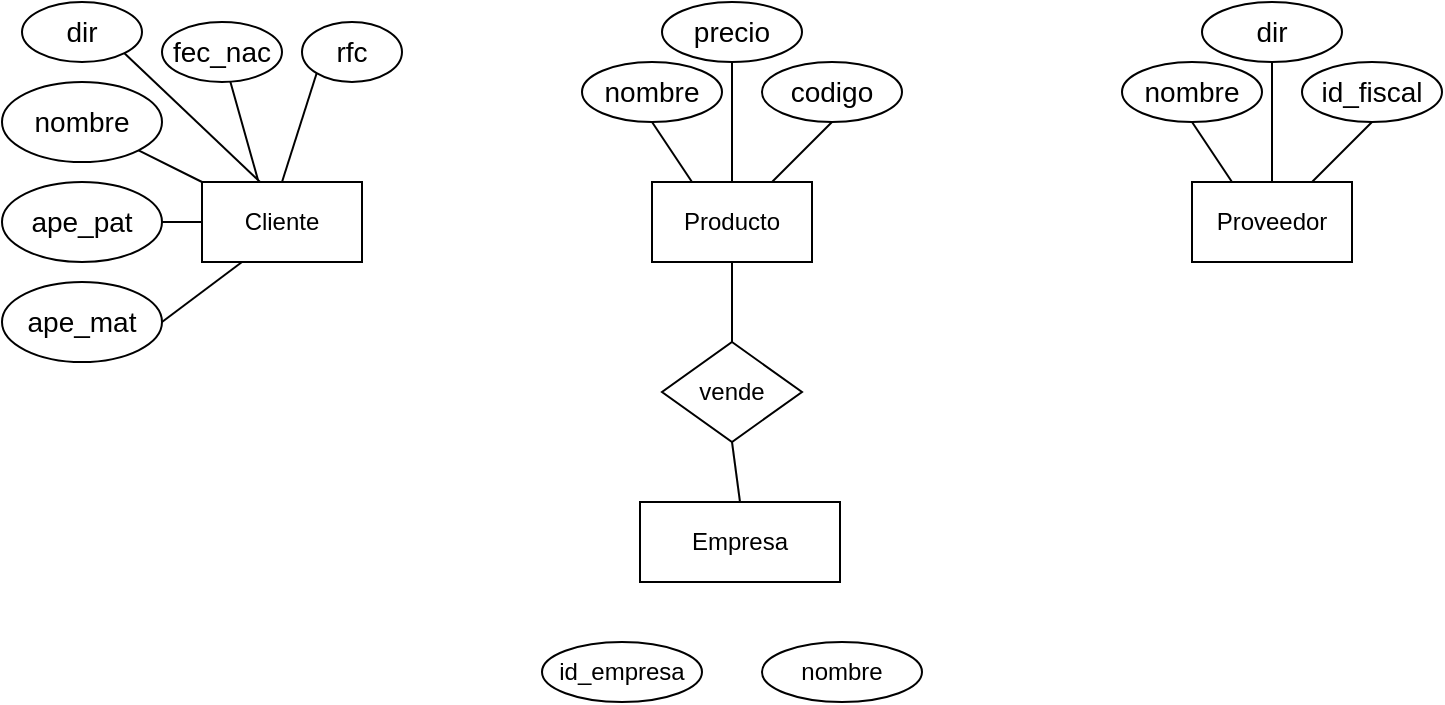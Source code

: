 <mxfile version="13.8.0" type="github">
  <diagram id="mEkVA_a5n-rHj5x5pNbr" name="Page-1">
    <mxGraphModel dx="1102" dy="614" grid="1" gridSize="10" guides="1" tooltips="1" connect="1" arrows="1" fold="1" page="1" pageScale="1" pageWidth="827" pageHeight="1169" math="0" shadow="0">
      <root>
        <mxCell id="0" />
        <mxCell id="1" parent="0" />
        <mxCell id="INvCyW41zS3tFd_5ug0i-1" value="Cliente" style="whiteSpace=wrap;html=1;align=center;" parent="1" vertex="1">
          <mxGeometry x="110" y="280" width="80" height="40" as="geometry" />
        </mxCell>
        <mxCell id="INvCyW41zS3tFd_5ug0i-3" value="rfc" style="ellipse;whiteSpace=wrap;html=1;align=center;fontSize=14;" parent="1" vertex="1">
          <mxGeometry x="160" y="200" width="50" height="30" as="geometry" />
        </mxCell>
        <mxCell id="INvCyW41zS3tFd_5ug0i-4" value="nombre" style="ellipse;whiteSpace=wrap;html=1;align=center;fontSize=14;" parent="1" vertex="1">
          <mxGeometry x="10" y="230" width="80" height="40" as="geometry" />
        </mxCell>
        <mxCell id="INvCyW41zS3tFd_5ug0i-5" value="ape_pat" style="ellipse;whiteSpace=wrap;html=1;align=center;fontSize=14;" parent="1" vertex="1">
          <mxGeometry x="10" y="280" width="80" height="40" as="geometry" />
        </mxCell>
        <mxCell id="INvCyW41zS3tFd_5ug0i-6" value="ape_mat" style="ellipse;whiteSpace=wrap;html=1;align=center;fontSize=14;" parent="1" vertex="1">
          <mxGeometry x="10" y="330" width="80" height="40" as="geometry" />
        </mxCell>
        <mxCell id="INvCyW41zS3tFd_5ug0i-7" value="dir" style="ellipse;whiteSpace=wrap;html=1;align=center;fontSize=14;" parent="1" vertex="1">
          <mxGeometry x="20" y="190" width="60" height="30" as="geometry" />
        </mxCell>
        <mxCell id="INvCyW41zS3tFd_5ug0i-8" value="fec_nac" style="ellipse;whiteSpace=wrap;html=1;align=center;fontSize=14;" parent="1" vertex="1">
          <mxGeometry x="90" y="200" width="60" height="30" as="geometry" />
        </mxCell>
        <mxCell id="INvCyW41zS3tFd_5ug0i-9" value="" style="endArrow=none;html=1;rounded=0;fontSize=14;exitX=1;exitY=0.5;exitDx=0;exitDy=0;entryX=0.25;entryY=1;entryDx=0;entryDy=0;" parent="1" source="INvCyW41zS3tFd_5ug0i-6" target="INvCyW41zS3tFd_5ug0i-1" edge="1">
          <mxGeometry relative="1" as="geometry">
            <mxPoint x="540" y="310" as="sourcePoint" />
            <mxPoint x="330" y="300" as="targetPoint" />
          </mxGeometry>
        </mxCell>
        <mxCell id="INvCyW41zS3tFd_5ug0i-10" value="" style="endArrow=none;html=1;rounded=0;fontSize=14;exitX=0;exitY=1;exitDx=0;exitDy=0;entryX=0.5;entryY=0;entryDx=0;entryDy=0;" parent="1" source="INvCyW41zS3tFd_5ug0i-3" target="INvCyW41zS3tFd_5ug0i-1" edge="1">
          <mxGeometry relative="1" as="geometry">
            <mxPoint x="540" y="310" as="sourcePoint" />
            <mxPoint x="350" y="270" as="targetPoint" />
          </mxGeometry>
        </mxCell>
        <mxCell id="INvCyW41zS3tFd_5ug0i-11" value="" style="endArrow=none;html=1;rounded=0;fontSize=14;entryX=0.35;entryY=-0.025;entryDx=0;entryDy=0;entryPerimeter=0;" parent="1" source="INvCyW41zS3tFd_5ug0i-8" target="INvCyW41zS3tFd_5ug0i-1" edge="1">
          <mxGeometry relative="1" as="geometry">
            <mxPoint x="540" y="310" as="sourcePoint" />
            <mxPoint x="350" y="270" as="targetPoint" />
          </mxGeometry>
        </mxCell>
        <mxCell id="INvCyW41zS3tFd_5ug0i-12" value="" style="endArrow=none;html=1;rounded=0;fontSize=14;exitX=1;exitY=1;exitDx=0;exitDy=0;entryX=0.363;entryY=0;entryDx=0;entryDy=0;entryPerimeter=0;" parent="1" source="INvCyW41zS3tFd_5ug0i-7" target="INvCyW41zS3tFd_5ug0i-1" edge="1">
          <mxGeometry relative="1" as="geometry">
            <mxPoint x="540" y="310" as="sourcePoint" />
            <mxPoint x="350" y="270" as="targetPoint" />
          </mxGeometry>
        </mxCell>
        <mxCell id="INvCyW41zS3tFd_5ug0i-13" value="" style="endArrow=none;html=1;rounded=0;fontSize=14;exitX=1;exitY=1;exitDx=0;exitDy=0;entryX=0;entryY=0;entryDx=0;entryDy=0;" parent="1" source="INvCyW41zS3tFd_5ug0i-4" target="INvCyW41zS3tFd_5ug0i-1" edge="1">
          <mxGeometry relative="1" as="geometry">
            <mxPoint x="540" y="310" as="sourcePoint" />
            <mxPoint x="330" y="270" as="targetPoint" />
          </mxGeometry>
        </mxCell>
        <mxCell id="INvCyW41zS3tFd_5ug0i-14" value="" style="endArrow=none;html=1;rounded=0;fontSize=14;exitX=1;exitY=0.5;exitDx=0;exitDy=0;" parent="1" source="INvCyW41zS3tFd_5ug0i-5" target="INvCyW41zS3tFd_5ug0i-1" edge="1">
          <mxGeometry relative="1" as="geometry">
            <mxPoint x="540" y="310" as="sourcePoint" />
            <mxPoint x="330" y="290" as="targetPoint" />
          </mxGeometry>
        </mxCell>
        <mxCell id="INvCyW41zS3tFd_5ug0i-17" value="Producto" style="whiteSpace=wrap;html=1;align=center;" parent="1" vertex="1">
          <mxGeometry x="335" y="280" width="80" height="40" as="geometry" />
        </mxCell>
        <mxCell id="INvCyW41zS3tFd_5ug0i-18" value="nombre" style="ellipse;whiteSpace=wrap;html=1;align=center;fontSize=14;" parent="1" vertex="1">
          <mxGeometry x="300" y="220" width="70" height="30" as="geometry" />
        </mxCell>
        <mxCell id="INvCyW41zS3tFd_5ug0i-19" value="codigo" style="ellipse;whiteSpace=wrap;html=1;align=center;fontSize=14;" parent="1" vertex="1">
          <mxGeometry x="390" y="220" width="70" height="30" as="geometry" />
        </mxCell>
        <mxCell id="INvCyW41zS3tFd_5ug0i-20" value="precio" style="ellipse;whiteSpace=wrap;html=1;align=center;fontSize=14;" parent="1" vertex="1">
          <mxGeometry x="340" y="190" width="70" height="30" as="geometry" />
        </mxCell>
        <mxCell id="INvCyW41zS3tFd_5ug0i-21" value="" style="endArrow=none;html=1;rounded=0;entryX=0.5;entryY=1;entryDx=0;entryDy=0;exitX=0.75;exitY=0;exitDx=0;exitDy=0;" parent="1" source="INvCyW41zS3tFd_5ug0i-17" target="INvCyW41zS3tFd_5ug0i-19" edge="1">
          <mxGeometry relative="1" as="geometry">
            <mxPoint x="330" y="320" as="sourcePoint" />
            <mxPoint x="490" y="320" as="targetPoint" />
          </mxGeometry>
        </mxCell>
        <mxCell id="INvCyW41zS3tFd_5ug0i-22" value="" style="endArrow=none;html=1;rounded=0;entryX=0.5;entryY=1;entryDx=0;entryDy=0;exitX=0.5;exitY=0;exitDx=0;exitDy=0;" parent="1" source="INvCyW41zS3tFd_5ug0i-17" target="INvCyW41zS3tFd_5ug0i-20" edge="1">
          <mxGeometry relative="1" as="geometry">
            <mxPoint x="330" y="320" as="sourcePoint" />
            <mxPoint x="490" y="320" as="targetPoint" />
          </mxGeometry>
        </mxCell>
        <mxCell id="INvCyW41zS3tFd_5ug0i-23" value="" style="endArrow=none;html=1;rounded=0;exitX=0.5;exitY=1;exitDx=0;exitDy=0;entryX=0.25;entryY=0;entryDx=0;entryDy=0;" parent="1" source="INvCyW41zS3tFd_5ug0i-18" target="INvCyW41zS3tFd_5ug0i-17" edge="1">
          <mxGeometry relative="1" as="geometry">
            <mxPoint x="330" y="320" as="sourcePoint" />
            <mxPoint x="490" y="320" as="targetPoint" />
          </mxGeometry>
        </mxCell>
        <mxCell id="INvCyW41zS3tFd_5ug0i-24" value="Proveedor" style="whiteSpace=wrap;html=1;align=center;" parent="1" vertex="1">
          <mxGeometry x="605" y="280" width="80" height="40" as="geometry" />
        </mxCell>
        <mxCell id="INvCyW41zS3tFd_5ug0i-25" value="nombre" style="ellipse;whiteSpace=wrap;html=1;align=center;fontSize=14;" parent="1" vertex="1">
          <mxGeometry x="570" y="220" width="70" height="30" as="geometry" />
        </mxCell>
        <mxCell id="INvCyW41zS3tFd_5ug0i-26" value="id_fiscal" style="ellipse;whiteSpace=wrap;html=1;align=center;fontSize=14;" parent="1" vertex="1">
          <mxGeometry x="660" y="220" width="70" height="30" as="geometry" />
        </mxCell>
        <mxCell id="INvCyW41zS3tFd_5ug0i-27" value="dir" style="ellipse;whiteSpace=wrap;html=1;align=center;fontSize=14;" parent="1" vertex="1">
          <mxGeometry x="610" y="190" width="70" height="30" as="geometry" />
        </mxCell>
        <mxCell id="INvCyW41zS3tFd_5ug0i-28" value="" style="endArrow=none;html=1;rounded=0;entryX=0.5;entryY=1;entryDx=0;entryDy=0;exitX=0.75;exitY=0;exitDx=0;exitDy=0;" parent="1" source="INvCyW41zS3tFd_5ug0i-24" target="INvCyW41zS3tFd_5ug0i-26" edge="1">
          <mxGeometry relative="1" as="geometry">
            <mxPoint x="600" y="320" as="sourcePoint" />
            <mxPoint x="760" y="320" as="targetPoint" />
          </mxGeometry>
        </mxCell>
        <mxCell id="INvCyW41zS3tFd_5ug0i-29" value="" style="endArrow=none;html=1;rounded=0;entryX=0.5;entryY=1;entryDx=0;entryDy=0;exitX=0.5;exitY=0;exitDx=0;exitDy=0;" parent="1" source="INvCyW41zS3tFd_5ug0i-24" target="INvCyW41zS3tFd_5ug0i-27" edge="1">
          <mxGeometry relative="1" as="geometry">
            <mxPoint x="600" y="320" as="sourcePoint" />
            <mxPoint x="760" y="320" as="targetPoint" />
          </mxGeometry>
        </mxCell>
        <mxCell id="INvCyW41zS3tFd_5ug0i-30" value="" style="endArrow=none;html=1;rounded=0;exitX=0.5;exitY=1;exitDx=0;exitDy=0;entryX=0.25;entryY=0;entryDx=0;entryDy=0;" parent="1" source="INvCyW41zS3tFd_5ug0i-25" target="INvCyW41zS3tFd_5ug0i-24" edge="1">
          <mxGeometry relative="1" as="geometry">
            <mxPoint x="600" y="320" as="sourcePoint" />
            <mxPoint x="760" y="320" as="targetPoint" />
          </mxGeometry>
        </mxCell>
        <mxCell id="3dfey91nUDMkHFq2_AtW-1" value="Empresa" style="whiteSpace=wrap;html=1;align=center;" vertex="1" parent="1">
          <mxGeometry x="329" y="440" width="100" height="40" as="geometry" />
        </mxCell>
        <mxCell id="3dfey91nUDMkHFq2_AtW-2" value="id_empresa" style="ellipse;whiteSpace=wrap;html=1;align=center;" vertex="1" parent="1">
          <mxGeometry x="280" y="510" width="80" height="30" as="geometry" />
        </mxCell>
        <mxCell id="3dfey91nUDMkHFq2_AtW-3" value="nombre" style="ellipse;whiteSpace=wrap;html=1;align=center;" vertex="1" parent="1">
          <mxGeometry x="390" y="510" width="80" height="30" as="geometry" />
        </mxCell>
        <mxCell id="3dfey91nUDMkHFq2_AtW-4" value="vende" style="shape=rhombus;perimeter=rhombusPerimeter;whiteSpace=wrap;html=1;align=center;" vertex="1" parent="1">
          <mxGeometry x="340" y="360" width="70" height="50" as="geometry" />
        </mxCell>
        <mxCell id="3dfey91nUDMkHFq2_AtW-5" value="" style="endArrow=none;html=1;rounded=0;entryX=0.5;entryY=1;entryDx=0;entryDy=0;exitX=0.5;exitY=0;exitDx=0;exitDy=0;" edge="1" parent="1" source="3dfey91nUDMkHFq2_AtW-1" target="3dfey91nUDMkHFq2_AtW-4">
          <mxGeometry relative="1" as="geometry">
            <mxPoint x="330" y="320" as="sourcePoint" />
            <mxPoint x="490" y="320" as="targetPoint" />
          </mxGeometry>
        </mxCell>
        <mxCell id="3dfey91nUDMkHFq2_AtW-7" value="" style="endArrow=none;html=1;rounded=0;entryX=0.5;entryY=1;entryDx=0;entryDy=0;exitX=0.5;exitY=0;exitDx=0;exitDy=0;" edge="1" parent="1" source="3dfey91nUDMkHFq2_AtW-4" target="INvCyW41zS3tFd_5ug0i-17">
          <mxGeometry relative="1" as="geometry">
            <mxPoint x="330" y="320" as="sourcePoint" />
            <mxPoint x="490" y="320" as="targetPoint" />
          </mxGeometry>
        </mxCell>
      </root>
    </mxGraphModel>
  </diagram>
</mxfile>
